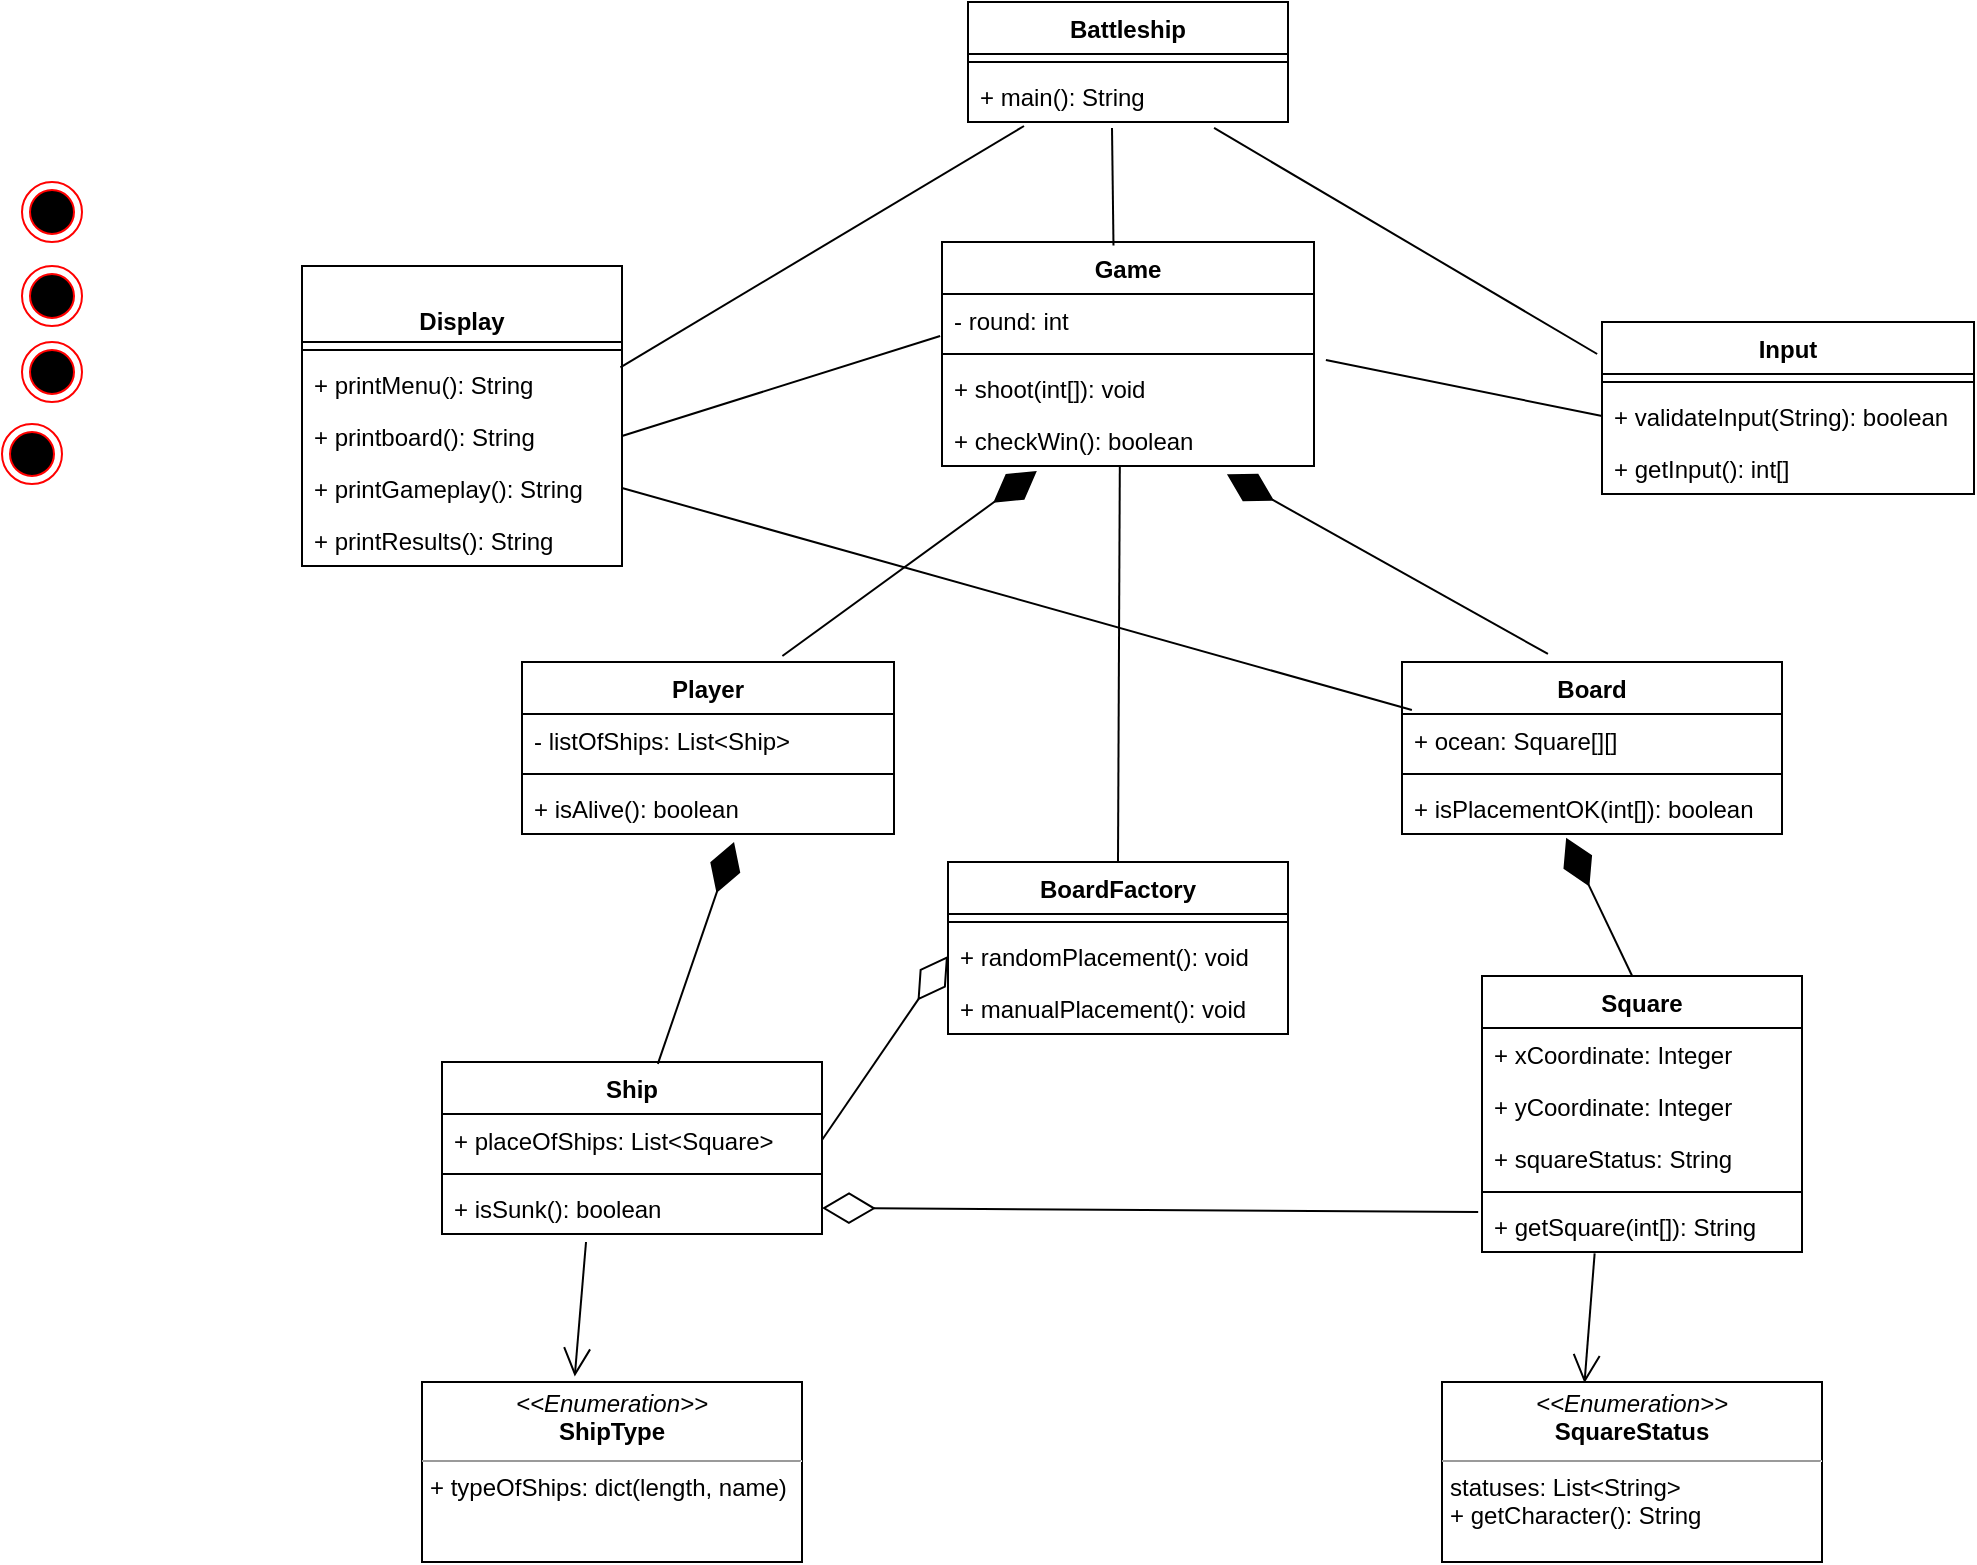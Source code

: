 <mxfile version="20.2.3" type="device"><diagram id="GjmHGLFd1saoUC7MZFSF" name="1 oldal"><mxGraphModel dx="1350" dy="773" grid="1" gridSize="10" guides="1" tooltips="1" connect="1" arrows="1" fold="1" page="1" pageScale="1" pageWidth="827" pageHeight="1169" math="0" shadow="0"><root><mxCell id="0"/><mxCell id="1" parent="0"/><mxCell id="i44KP_RjTsLC1NCVauAX-1" value="Battleship&#10;" style="swimlane;fontStyle=1;align=center;verticalAlign=top;childLayout=stackLayout;horizontal=1;startSize=26;horizontalStack=0;resizeParent=1;resizeParentMax=0;resizeLast=0;collapsible=1;marginBottom=0;" vertex="1" parent="1"><mxGeometry x="563" width="160" height="60" as="geometry"/></mxCell><mxCell id="i44KP_RjTsLC1NCVauAX-3" value="" style="line;strokeWidth=1;fillColor=none;align=left;verticalAlign=middle;spacingTop=-1;spacingLeft=3;spacingRight=3;rotatable=0;labelPosition=right;points=[];portConstraint=eastwest;" vertex="1" parent="i44KP_RjTsLC1NCVauAX-1"><mxGeometry y="26" width="160" height="8" as="geometry"/></mxCell><mxCell id="i44KP_RjTsLC1NCVauAX-4" value="+ main(): String" style="text;strokeColor=none;fillColor=none;align=left;verticalAlign=top;spacingLeft=4;spacingRight=4;overflow=hidden;rotatable=0;points=[[0,0.5],[1,0.5]];portConstraint=eastwest;" vertex="1" parent="i44KP_RjTsLC1NCVauAX-1"><mxGeometry y="34" width="160" height="26" as="geometry"/></mxCell><mxCell id="i44KP_RjTsLC1NCVauAX-6" value="&#10;Display" style="swimlane;fontStyle=1;align=center;verticalAlign=top;childLayout=stackLayout;horizontal=1;startSize=38;horizontalStack=0;resizeParent=1;resizeParentMax=0;resizeLast=0;collapsible=1;marginBottom=0;" vertex="1" parent="1"><mxGeometry x="230" y="132" width="160" height="150" as="geometry"/></mxCell><mxCell id="i44KP_RjTsLC1NCVauAX-8" value="" style="line;strokeWidth=1;fillColor=none;align=left;verticalAlign=middle;spacingTop=-1;spacingLeft=3;spacingRight=3;rotatable=0;labelPosition=right;points=[];portConstraint=eastwest;" vertex="1" parent="i44KP_RjTsLC1NCVauAX-6"><mxGeometry y="38" width="160" height="8" as="geometry"/></mxCell><mxCell id="i44KP_RjTsLC1NCVauAX-9" value="+ printMenu(): String" style="text;strokeColor=none;fillColor=none;align=left;verticalAlign=top;spacingLeft=4;spacingRight=4;overflow=hidden;rotatable=0;points=[[0,0.5],[1,0.5]];portConstraint=eastwest;" vertex="1" parent="i44KP_RjTsLC1NCVauAX-6"><mxGeometry y="46" width="160" height="26" as="geometry"/></mxCell><mxCell id="i44KP_RjTsLC1NCVauAX-14" value="+ printboard(): String" style="text;strokeColor=none;fillColor=none;align=left;verticalAlign=top;spacingLeft=4;spacingRight=4;overflow=hidden;rotatable=0;points=[[0,0.5],[1,0.5]];portConstraint=eastwest;" vertex="1" parent="i44KP_RjTsLC1NCVauAX-6"><mxGeometry y="72" width="160" height="26" as="geometry"/></mxCell><mxCell id="i44KP_RjTsLC1NCVauAX-15" value="+ printGameplay(): String" style="text;strokeColor=none;fillColor=none;align=left;verticalAlign=top;spacingLeft=4;spacingRight=4;overflow=hidden;rotatable=0;points=[[0,0.5],[1,0.5]];portConstraint=eastwest;" vertex="1" parent="i44KP_RjTsLC1NCVauAX-6"><mxGeometry y="98" width="160" height="26" as="geometry"/></mxCell><mxCell id="i44KP_RjTsLC1NCVauAX-16" value="+ printResults(): String" style="text;strokeColor=none;fillColor=none;align=left;verticalAlign=top;spacingLeft=4;spacingRight=4;overflow=hidden;rotatable=0;points=[[0,0.5],[1,0.5]];portConstraint=eastwest;" vertex="1" parent="i44KP_RjTsLC1NCVauAX-6"><mxGeometry y="124" width="160" height="26" as="geometry"/></mxCell><mxCell id="i44KP_RjTsLC1NCVauAX-10" value="Input" style="swimlane;fontStyle=1;align=center;verticalAlign=top;childLayout=stackLayout;horizontal=1;startSize=26;horizontalStack=0;resizeParent=1;resizeParentMax=0;resizeLast=0;collapsible=1;marginBottom=0;" vertex="1" parent="1"><mxGeometry x="880" y="160" width="186" height="86" as="geometry"/></mxCell><mxCell id="i44KP_RjTsLC1NCVauAX-12" value="" style="line;strokeWidth=1;fillColor=none;align=left;verticalAlign=middle;spacingTop=-1;spacingLeft=3;spacingRight=3;rotatable=0;labelPosition=right;points=[];portConstraint=eastwest;" vertex="1" parent="i44KP_RjTsLC1NCVauAX-10"><mxGeometry y="26" width="186" height="8" as="geometry"/></mxCell><mxCell id="i44KP_RjTsLC1NCVauAX-13" value="+ validateInput(String): boolean" style="text;strokeColor=none;fillColor=none;align=left;verticalAlign=top;spacingLeft=4;spacingRight=4;overflow=hidden;rotatable=0;points=[[0,0.5],[1,0.5]];portConstraint=eastwest;" vertex="1" parent="i44KP_RjTsLC1NCVauAX-10"><mxGeometry y="34" width="186" height="26" as="geometry"/></mxCell><mxCell id="i44KP_RjTsLC1NCVauAX-20" value="+ getInput(): int[]" style="text;strokeColor=none;fillColor=none;align=left;verticalAlign=top;spacingLeft=4;spacingRight=4;overflow=hidden;rotatable=0;points=[[0,0.5],[1,0.5]];portConstraint=eastwest;" vertex="1" parent="i44KP_RjTsLC1NCVauAX-10"><mxGeometry y="60" width="186" height="26" as="geometry"/></mxCell><mxCell id="i44KP_RjTsLC1NCVauAX-21" value="Game" style="swimlane;fontStyle=1;align=center;verticalAlign=top;childLayout=stackLayout;horizontal=1;startSize=26;horizontalStack=0;resizeParent=1;resizeParentMax=0;resizeLast=0;collapsible=1;marginBottom=0;" vertex="1" parent="1"><mxGeometry x="550" y="120" width="186" height="112" as="geometry"/></mxCell><mxCell id="i44KP_RjTsLC1NCVauAX-27" value="- round: int   " style="text;strokeColor=none;fillColor=none;align=left;verticalAlign=top;spacingLeft=4;spacingRight=4;overflow=hidden;rotatable=0;points=[[0,0.5],[1,0.5]];portConstraint=eastwest;" vertex="1" parent="i44KP_RjTsLC1NCVauAX-21"><mxGeometry y="26" width="186" height="26" as="geometry"/></mxCell><mxCell id="i44KP_RjTsLC1NCVauAX-22" value="" style="line;strokeWidth=1;fillColor=none;align=left;verticalAlign=middle;spacingTop=-1;spacingLeft=3;spacingRight=3;rotatable=0;labelPosition=right;points=[];portConstraint=eastwest;" vertex="1" parent="i44KP_RjTsLC1NCVauAX-21"><mxGeometry y="52" width="186" height="8" as="geometry"/></mxCell><mxCell id="i44KP_RjTsLC1NCVauAX-23" value="+ shoot(int[]): void   " style="text;strokeColor=none;fillColor=none;align=left;verticalAlign=top;spacingLeft=4;spacingRight=4;overflow=hidden;rotatable=0;points=[[0,0.5],[1,0.5]];portConstraint=eastwest;" vertex="1" parent="i44KP_RjTsLC1NCVauAX-21"><mxGeometry y="60" width="186" height="26" as="geometry"/></mxCell><mxCell id="i44KP_RjTsLC1NCVauAX-24" value="+ checkWin(): boolean" style="text;strokeColor=none;fillColor=none;align=left;verticalAlign=top;spacingLeft=4;spacingRight=4;overflow=hidden;rotatable=0;points=[[0,0.5],[1,0.5]];portConstraint=eastwest;" vertex="1" parent="i44KP_RjTsLC1NCVauAX-21"><mxGeometry y="86" width="186" height="26" as="geometry"/></mxCell><mxCell id="i44KP_RjTsLC1NCVauAX-28" value="Player" style="swimlane;fontStyle=1;align=center;verticalAlign=top;childLayout=stackLayout;horizontal=1;startSize=26;horizontalStack=0;resizeParent=1;resizeParentMax=0;resizeLast=0;collapsible=1;marginBottom=0;" vertex="1" parent="1"><mxGeometry x="340" y="330" width="186" height="86" as="geometry"/></mxCell><mxCell id="i44KP_RjTsLC1NCVauAX-29" value="- listOfShips: List&lt;Ship&gt;" style="text;strokeColor=none;fillColor=none;align=left;verticalAlign=top;spacingLeft=4;spacingRight=4;overflow=hidden;rotatable=0;points=[[0,0.5],[1,0.5]];portConstraint=eastwest;" vertex="1" parent="i44KP_RjTsLC1NCVauAX-28"><mxGeometry y="26" width="186" height="26" as="geometry"/></mxCell><mxCell id="i44KP_RjTsLC1NCVauAX-30" value="" style="line;strokeWidth=1;fillColor=none;align=left;verticalAlign=middle;spacingTop=-1;spacingLeft=3;spacingRight=3;rotatable=0;labelPosition=right;points=[];portConstraint=eastwest;" vertex="1" parent="i44KP_RjTsLC1NCVauAX-28"><mxGeometry y="52" width="186" height="8" as="geometry"/></mxCell><mxCell id="i44KP_RjTsLC1NCVauAX-33" value="+ isAlive(): boolean" style="text;strokeColor=none;fillColor=none;align=left;verticalAlign=top;spacingLeft=4;spacingRight=4;overflow=hidden;rotatable=0;points=[[0,0.5],[1,0.5]];portConstraint=eastwest;" vertex="1" parent="i44KP_RjTsLC1NCVauAX-28"><mxGeometry y="60" width="186" height="26" as="geometry"/></mxCell><mxCell id="i44KP_RjTsLC1NCVauAX-34" value="BoardFactory" style="swimlane;fontStyle=1;align=center;verticalAlign=top;childLayout=stackLayout;horizontal=1;startSize=26;horizontalStack=0;resizeParent=1;resizeParentMax=0;resizeLast=0;collapsible=1;marginBottom=0;" vertex="1" parent="1"><mxGeometry x="553" y="430" width="170" height="86" as="geometry"/></mxCell><mxCell id="i44KP_RjTsLC1NCVauAX-36" value="" style="line;strokeWidth=1;fillColor=none;align=left;verticalAlign=middle;spacingTop=-1;spacingLeft=3;spacingRight=3;rotatable=0;labelPosition=right;points=[];portConstraint=eastwest;" vertex="1" parent="i44KP_RjTsLC1NCVauAX-34"><mxGeometry y="26" width="170" height="8" as="geometry"/></mxCell><mxCell id="i44KP_RjTsLC1NCVauAX-37" value="+ randomPlacement(): void" style="text;strokeColor=none;fillColor=none;align=left;verticalAlign=top;spacingLeft=4;spacingRight=4;overflow=hidden;rotatable=0;points=[[0,0.5],[1,0.5]];portConstraint=eastwest;" vertex="1" parent="i44KP_RjTsLC1NCVauAX-34"><mxGeometry y="34" width="170" height="26" as="geometry"/></mxCell><mxCell id="i44KP_RjTsLC1NCVauAX-38" value="+ manualPlacement(): void" style="text;strokeColor=none;fillColor=none;align=left;verticalAlign=top;spacingLeft=4;spacingRight=4;overflow=hidden;rotatable=0;points=[[0,0.5],[1,0.5]];portConstraint=eastwest;" vertex="1" parent="i44KP_RjTsLC1NCVauAX-34"><mxGeometry y="60" width="170" height="26" as="geometry"/></mxCell><mxCell id="i44KP_RjTsLC1NCVauAX-39" value="Board" style="swimlane;fontStyle=1;align=center;verticalAlign=top;childLayout=stackLayout;horizontal=1;startSize=26;horizontalStack=0;resizeParent=1;resizeParentMax=0;resizeLast=0;collapsible=1;marginBottom=0;" vertex="1" parent="1"><mxGeometry x="780" y="330" width="190" height="86" as="geometry"/></mxCell><mxCell id="i44KP_RjTsLC1NCVauAX-43" value="+ ocean: Square[][] " style="text;strokeColor=none;fillColor=none;align=left;verticalAlign=top;spacingLeft=4;spacingRight=4;overflow=hidden;rotatable=0;points=[[0,0.5],[1,0.5]];portConstraint=eastwest;" vertex="1" parent="i44KP_RjTsLC1NCVauAX-39"><mxGeometry y="26" width="190" height="26" as="geometry"/></mxCell><mxCell id="i44KP_RjTsLC1NCVauAX-40" value="" style="line;strokeWidth=1;fillColor=none;align=left;verticalAlign=middle;spacingTop=-1;spacingLeft=3;spacingRight=3;rotatable=0;labelPosition=right;points=[];portConstraint=eastwest;" vertex="1" parent="i44KP_RjTsLC1NCVauAX-39"><mxGeometry y="52" width="190" height="8" as="geometry"/></mxCell><mxCell id="i44KP_RjTsLC1NCVauAX-44" value="+ isPlacementOK(int[]): boolean" style="text;strokeColor=none;fillColor=none;align=left;verticalAlign=top;spacingLeft=4;spacingRight=4;overflow=hidden;rotatable=0;points=[[0,0.5],[1,0.5]];portConstraint=eastwest;" vertex="1" parent="i44KP_RjTsLC1NCVauAX-39"><mxGeometry y="60" width="190" height="26" as="geometry"/></mxCell><mxCell id="i44KP_RjTsLC1NCVauAX-45" value="Ship" style="swimlane;fontStyle=1;align=center;verticalAlign=top;childLayout=stackLayout;horizontal=1;startSize=26;horizontalStack=0;resizeParent=1;resizeParentMax=0;resizeLast=0;collapsible=1;marginBottom=0;" vertex="1" parent="1"><mxGeometry x="300" y="530" width="190" height="86" as="geometry"/></mxCell><mxCell id="i44KP_RjTsLC1NCVauAX-95" value="+ placeOfShips: List&lt;Square&gt;  " style="text;strokeColor=none;fillColor=none;align=left;verticalAlign=top;spacingLeft=4;spacingRight=4;overflow=hidden;rotatable=0;points=[[0,0.5],[1,0.5]];portConstraint=eastwest;" vertex="1" parent="i44KP_RjTsLC1NCVauAX-45"><mxGeometry y="26" width="190" height="26" as="geometry"/></mxCell><mxCell id="i44KP_RjTsLC1NCVauAX-47" value="" style="line;strokeWidth=1;fillColor=none;align=left;verticalAlign=middle;spacingTop=-1;spacingLeft=3;spacingRight=3;rotatable=0;labelPosition=right;points=[];portConstraint=eastwest;" vertex="1" parent="i44KP_RjTsLC1NCVauAX-45"><mxGeometry y="52" width="190" height="8" as="geometry"/></mxCell><mxCell id="i44KP_RjTsLC1NCVauAX-96" value="+ isSunk(): boolean" style="text;strokeColor=none;fillColor=none;align=left;verticalAlign=top;spacingLeft=4;spacingRight=4;overflow=hidden;rotatable=0;points=[[0,0.5],[1,0.5]];portConstraint=eastwest;" vertex="1" parent="i44KP_RjTsLC1NCVauAX-45"><mxGeometry y="60" width="190" height="26" as="geometry"/></mxCell><mxCell id="i44KP_RjTsLC1NCVauAX-52" value="&lt;p style=&quot;margin:0px;margin-top:4px;text-align:center;&quot;&gt;&lt;i&gt;&amp;lt;&amp;lt;Enumeration&amp;gt;&amp;gt;&lt;/i&gt;&lt;br&gt;&lt;b&gt;ShipType&lt;/b&gt;&lt;/p&gt;&lt;hr size=&quot;1&quot;&gt;&lt;p style=&quot;margin:0px;margin-left:4px;&quot;&gt;+ typeOfShips: dict(length, name)&lt;/p&gt;&lt;p style=&quot;margin:0px;margin-left:4px;&quot;&gt;&lt;br&gt;&lt;/p&gt;" style="verticalAlign=top;align=left;overflow=fill;fontSize=12;fontFamily=Helvetica;html=1;" vertex="1" parent="1"><mxGeometry x="290" y="690" width="190" height="90" as="geometry"/></mxCell><mxCell id="i44KP_RjTsLC1NCVauAX-53" value="Square" style="swimlane;fontStyle=1;align=center;verticalAlign=top;childLayout=stackLayout;horizontal=1;startSize=26;horizontalStack=0;resizeParent=1;resizeParentMax=0;resizeLast=0;collapsible=1;marginBottom=0;" vertex="1" parent="1"><mxGeometry x="820" y="487" width="160" height="138" as="geometry"/></mxCell><mxCell id="i44KP_RjTsLC1NCVauAX-54" value="+ xCoordinate: Integer&#10;" style="text;strokeColor=none;fillColor=none;align=left;verticalAlign=top;spacingLeft=4;spacingRight=4;overflow=hidden;rotatable=0;points=[[0,0.5],[1,0.5]];portConstraint=eastwest;" vertex="1" parent="i44KP_RjTsLC1NCVauAX-53"><mxGeometry y="26" width="160" height="26" as="geometry"/></mxCell><mxCell id="i44KP_RjTsLC1NCVauAX-57" value="+ yCoordinate: Integer&#10;" style="text;strokeColor=none;fillColor=none;align=left;verticalAlign=top;spacingLeft=4;spacingRight=4;overflow=hidden;rotatable=0;points=[[0,0.5],[1,0.5]];portConstraint=eastwest;" vertex="1" parent="i44KP_RjTsLC1NCVauAX-53"><mxGeometry y="52" width="160" height="26" as="geometry"/></mxCell><mxCell id="i44KP_RjTsLC1NCVauAX-58" value="+ squareStatus: String&#10;" style="text;strokeColor=none;fillColor=none;align=left;verticalAlign=top;spacingLeft=4;spacingRight=4;overflow=hidden;rotatable=0;points=[[0,0.5],[1,0.5]];portConstraint=eastwest;" vertex="1" parent="i44KP_RjTsLC1NCVauAX-53"><mxGeometry y="78" width="160" height="26" as="geometry"/></mxCell><mxCell id="i44KP_RjTsLC1NCVauAX-55" value="" style="line;strokeWidth=1;fillColor=none;align=left;verticalAlign=middle;spacingTop=-1;spacingLeft=3;spacingRight=3;rotatable=0;labelPosition=right;points=[];portConstraint=eastwest;" vertex="1" parent="i44KP_RjTsLC1NCVauAX-53"><mxGeometry y="104" width="160" height="8" as="geometry"/></mxCell><mxCell id="i44KP_RjTsLC1NCVauAX-56" value="+ getSquare(int[]): String" style="text;strokeColor=none;fillColor=none;align=left;verticalAlign=top;spacingLeft=4;spacingRight=4;overflow=hidden;rotatable=0;points=[[0,0.5],[1,0.5]];portConstraint=eastwest;" vertex="1" parent="i44KP_RjTsLC1NCVauAX-53"><mxGeometry y="112" width="160" height="26" as="geometry"/></mxCell><mxCell id="i44KP_RjTsLC1NCVauAX-65" value="&lt;p style=&quot;margin:0px;margin-top:4px;text-align:center;&quot;&gt;&lt;i&gt;&amp;lt;&amp;lt;Enumeration&amp;gt;&amp;gt;&lt;/i&gt;&lt;br&gt;&lt;b&gt;SquareStatus&lt;/b&gt;&lt;/p&gt;&lt;hr size=&quot;1&quot;&gt;&lt;p style=&quot;margin:0px;margin-left:4px;&quot;&gt;statuses: List&amp;lt;String&amp;gt;&lt;/p&gt;&lt;p style=&quot;margin:0px;margin-left:4px;&quot;&gt;+ getCharacter(): String&amp;nbsp;&lt;br&gt;&lt;/p&gt;&lt;p style=&quot;margin:0px;margin-left:4px;&quot;&gt;&lt;br&gt;&lt;/p&gt;" style="verticalAlign=top;align=left;overflow=fill;fontSize=12;fontFamily=Helvetica;html=1;" vertex="1" parent="1"><mxGeometry x="800" y="690" width="190" height="90" as="geometry"/></mxCell><mxCell id="i44KP_RjTsLC1NCVauAX-77" value="" style="endArrow=open;endFill=1;endSize=12;html=1;rounded=0;exitX=0.352;exitY=1.026;exitDx=0;exitDy=0;exitPerimeter=0;entryX=0.375;entryY=0.006;entryDx=0;entryDy=0;entryPerimeter=0;" edge="1" parent="1" source="i44KP_RjTsLC1NCVauAX-56" target="i44KP_RjTsLC1NCVauAX-65"><mxGeometry width="160" relative="1" as="geometry"><mxPoint x="608" y="690" as="sourcePoint"/><mxPoint x="708" y="730" as="targetPoint"/></mxGeometry></mxCell><mxCell id="i44KP_RjTsLC1NCVauAX-78" value="" style="endArrow=open;endFill=1;endSize=12;html=1;rounded=0;exitX=0.379;exitY=1.154;exitDx=0;exitDy=0;exitPerimeter=0;entryX=0.402;entryY=-0.031;entryDx=0;entryDy=0;entryPerimeter=0;" edge="1" parent="1" source="i44KP_RjTsLC1NCVauAX-96" target="i44KP_RjTsLC1NCVauAX-52"><mxGeometry width="160" relative="1" as="geometry"><mxPoint x="452" y="610" as="sourcePoint"/><mxPoint x="452" y="734" as="targetPoint"/></mxGeometry></mxCell><mxCell id="i44KP_RjTsLC1NCVauAX-80" value="" style="endArrow=diamondThin;endFill=1;endSize=24;html=1;rounded=0;exitX=0.47;exitY=0.002;exitDx=0;exitDy=0;exitPerimeter=0;entryX=0.432;entryY=1.071;entryDx=0;entryDy=0;entryPerimeter=0;" edge="1" parent="1" source="i44KP_RjTsLC1NCVauAX-53" target="i44KP_RjTsLC1NCVauAX-44"><mxGeometry width="160" relative="1" as="geometry"><mxPoint x="582" y="450.0" as="sourcePoint"/><mxPoint x="742" y="450.0" as="targetPoint"/></mxGeometry></mxCell><mxCell id="i44KP_RjTsLC1NCVauAX-81" value="" style="endArrow=diamondThin;endFill=1;endSize=24;html=1;rounded=0;entryX=0.57;entryY=1.154;entryDx=0;entryDy=0;entryPerimeter=0;exitX=0.568;exitY=0.011;exitDx=0;exitDy=0;exitPerimeter=0;" edge="1" parent="1" source="i44KP_RjTsLC1NCVauAX-45" target="i44KP_RjTsLC1NCVauAX-33"><mxGeometry width="160" relative="1" as="geometry"><mxPoint x="390" y="490" as="sourcePoint"/><mxPoint x="550" y="490" as="targetPoint"/></mxGeometry></mxCell><mxCell id="i44KP_RjTsLC1NCVauAX-83" value="" style="endArrow=diamondThin;endFill=1;endSize=24;html=1;rounded=0;entryX=0.766;entryY=1.16;entryDx=0;entryDy=0;entryPerimeter=0;exitX=0.384;exitY=-0.047;exitDx=0;exitDy=0;exitPerimeter=0;" edge="1" parent="1" source="i44KP_RjTsLC1NCVauAX-39" target="i44KP_RjTsLC1NCVauAX-24"><mxGeometry width="160" relative="1" as="geometry"><mxPoint x="620" y="306" as="sourcePoint"/><mxPoint x="780" y="306" as="targetPoint"/></mxGeometry></mxCell><mxCell id="i44KP_RjTsLC1NCVauAX-84" value="" style="endArrow=diamondThin;endFill=1;endSize=24;html=1;rounded=0;entryX=0.255;entryY=1.096;entryDx=0;entryDy=0;entryPerimeter=0;exitX=0.7;exitY=-0.035;exitDx=0;exitDy=0;exitPerimeter=0;" edge="1" parent="1" source="i44KP_RjTsLC1NCVauAX-28" target="i44KP_RjTsLC1NCVauAX-24"><mxGeometry width="160" relative="1" as="geometry"><mxPoint x="590" y="305.17" as="sourcePoint"/><mxPoint x="750" y="305.17" as="targetPoint"/></mxGeometry></mxCell><mxCell id="i44KP_RjTsLC1NCVauAX-90" value="" style="endArrow=none;endFill=0;endSize=24;html=1;rounded=0;entryX=0.175;entryY=1.077;entryDx=0;entryDy=0;entryPerimeter=0;exitX=0.995;exitY=0.179;exitDx=0;exitDy=0;exitPerimeter=0;" edge="1" parent="1" source="i44KP_RjTsLC1NCVauAX-9" target="i44KP_RjTsLC1NCVauAX-4"><mxGeometry width="160" relative="1" as="geometry"><mxPoint x="390" y="70" as="sourcePoint"/><mxPoint x="560.76" y="73.502" as="targetPoint"/></mxGeometry></mxCell><mxCell id="i44KP_RjTsLC1NCVauAX-91" value="" style="endArrow=none;endFill=0;endSize=24;html=1;rounded=0;entryX=0.769;entryY=1.115;entryDx=0;entryDy=0;exitX=-0.013;exitY=0.186;exitDx=0;exitDy=0;exitPerimeter=0;entryPerimeter=0;" edge="1" parent="1" source="i44KP_RjTsLC1NCVauAX-10" target="i44KP_RjTsLC1NCVauAX-4"><mxGeometry width="160" relative="1" as="geometry"><mxPoint x="470" y="300" as="sourcePoint"/><mxPoint x="723" y="65" as="targetPoint"/></mxGeometry></mxCell><mxCell id="i44KP_RjTsLC1NCVauAX-92" value="" style="endArrow=none;endFill=0;endSize=24;html=1;rounded=0;exitX=0.461;exitY=0.016;exitDx=0;exitDy=0;exitPerimeter=0;entryX=0.45;entryY=1.115;entryDx=0;entryDy=0;entryPerimeter=0;" edge="1" parent="1" source="i44KP_RjTsLC1NCVauAX-21" target="i44KP_RjTsLC1NCVauAX-4"><mxGeometry width="160" relative="1" as="geometry"><mxPoint x="470" y="300" as="sourcePoint"/><mxPoint x="636" y="70" as="targetPoint"/></mxGeometry></mxCell><mxCell id="i44KP_RjTsLC1NCVauAX-94" value="" style="endArrow=diamondThin;endFill=0;endSize=24;html=1;rounded=0;entryX=1;entryY=0.5;entryDx=0;entryDy=0;exitX=-0.012;exitY=0.231;exitDx=0;exitDy=0;exitPerimeter=0;" edge="1" parent="1" source="i44KP_RjTsLC1NCVauAX-56" target="i44KP_RjTsLC1NCVauAX-96"><mxGeometry width="160" relative="1" as="geometry"><mxPoint x="660" y="400" as="sourcePoint"/><mxPoint x="820" y="400" as="targetPoint"/></mxGeometry></mxCell><mxCell id="i44KP_RjTsLC1NCVauAX-98" value="" style="endArrow=diamondThin;endFill=0;endSize=24;html=1;rounded=0;entryX=0;entryY=0.5;entryDx=0;entryDy=0;exitX=1;exitY=0.5;exitDx=0;exitDy=0;" edge="1" parent="1" source="i44KP_RjTsLC1NCVauAX-95" target="i44KP_RjTsLC1NCVauAX-37"><mxGeometry width="160" relative="1" as="geometry"><mxPoint x="480" y="560" as="sourcePoint"/><mxPoint x="640" y="560" as="targetPoint"/></mxGeometry></mxCell><mxCell id="i44KP_RjTsLC1NCVauAX-102" value="" style="endArrow=none;html=1;rounded=0;entryX=0.478;entryY=1;entryDx=0;entryDy=0;entryPerimeter=0;exitX=0.5;exitY=0;exitDx=0;exitDy=0;" edge="1" parent="1" source="i44KP_RjTsLC1NCVauAX-34" target="i44KP_RjTsLC1NCVauAX-24"><mxGeometry width="50" height="50" relative="1" as="geometry"><mxPoint x="660" y="420" as="sourcePoint"/><mxPoint x="710" y="370" as="targetPoint"/></mxGeometry></mxCell><mxCell id="i44KP_RjTsLC1NCVauAX-103" value="" style="ellipse;html=1;shape=endState;fillColor=#000000;strokeColor=#ff0000;" vertex="1" parent="1"><mxGeometry x="90" y="90" width="30" height="30" as="geometry"/></mxCell><mxCell id="i44KP_RjTsLC1NCVauAX-104" value="" style="ellipse;html=1;shape=endState;fillColor=#000000;strokeColor=#ff0000;" vertex="1" parent="1"><mxGeometry x="90" y="170" width="30" height="30" as="geometry"/></mxCell><mxCell id="i44KP_RjTsLC1NCVauAX-105" value="" style="ellipse;html=1;shape=endState;fillColor=#000000;strokeColor=#ff0000;" vertex="1" parent="1"><mxGeometry x="90" y="132" width="30" height="30" as="geometry"/></mxCell><mxCell id="i44KP_RjTsLC1NCVauAX-106" value="" style="ellipse;html=1;shape=endState;fillColor=#000000;strokeColor=#ff0000;" vertex="1" parent="1"><mxGeometry x="80" y="211" width="30" height="30" as="geometry"/></mxCell><mxCell id="i44KP_RjTsLC1NCVauAX-107" value="" style="endArrow=none;endFill=0;endSize=24;html=1;rounded=0;entryX=1.032;entryY=-0.038;entryDx=0;entryDy=0;entryPerimeter=0;exitX=0;exitY=0.5;exitDx=0;exitDy=0;" edge="1" parent="1" source="i44KP_RjTsLC1NCVauAX-13" target="i44KP_RjTsLC1NCVauAX-23"><mxGeometry width="160" relative="1" as="geometry"><mxPoint x="870" y="200" as="sourcePoint"/><mxPoint x="696.04" y="72.99" as="targetPoint"/></mxGeometry></mxCell><mxCell id="i44KP_RjTsLC1NCVauAX-108" value="" style="endArrow=none;endFill=0;endSize=24;html=1;rounded=0;entryX=1;entryY=0.5;entryDx=0;entryDy=0;exitX=-0.005;exitY=0.808;exitDx=0;exitDy=0;exitPerimeter=0;" edge="1" parent="1" source="i44KP_RjTsLC1NCVauAX-27" target="i44KP_RjTsLC1NCVauAX-14"><mxGeometry width="160" relative="1" as="geometry"><mxPoint x="890" y="217" as="sourcePoint"/><mxPoint x="751.952" y="239.012" as="targetPoint"/></mxGeometry></mxCell><mxCell id="i44KP_RjTsLC1NCVauAX-109" value="" style="endArrow=none;endFill=0;endSize=24;html=1;rounded=0;entryX=0.026;entryY=-0.077;entryDx=0;entryDy=0;exitX=1;exitY=0.5;exitDx=0;exitDy=0;entryPerimeter=0;" edge="1" parent="1" source="i44KP_RjTsLC1NCVauAX-15" target="i44KP_RjTsLC1NCVauAX-43"><mxGeometry width="160" relative="1" as="geometry"><mxPoint x="900" y="227" as="sourcePoint"/><mxPoint x="761.952" y="249.012" as="targetPoint"/></mxGeometry></mxCell></root></mxGraphModel></diagram></mxfile>